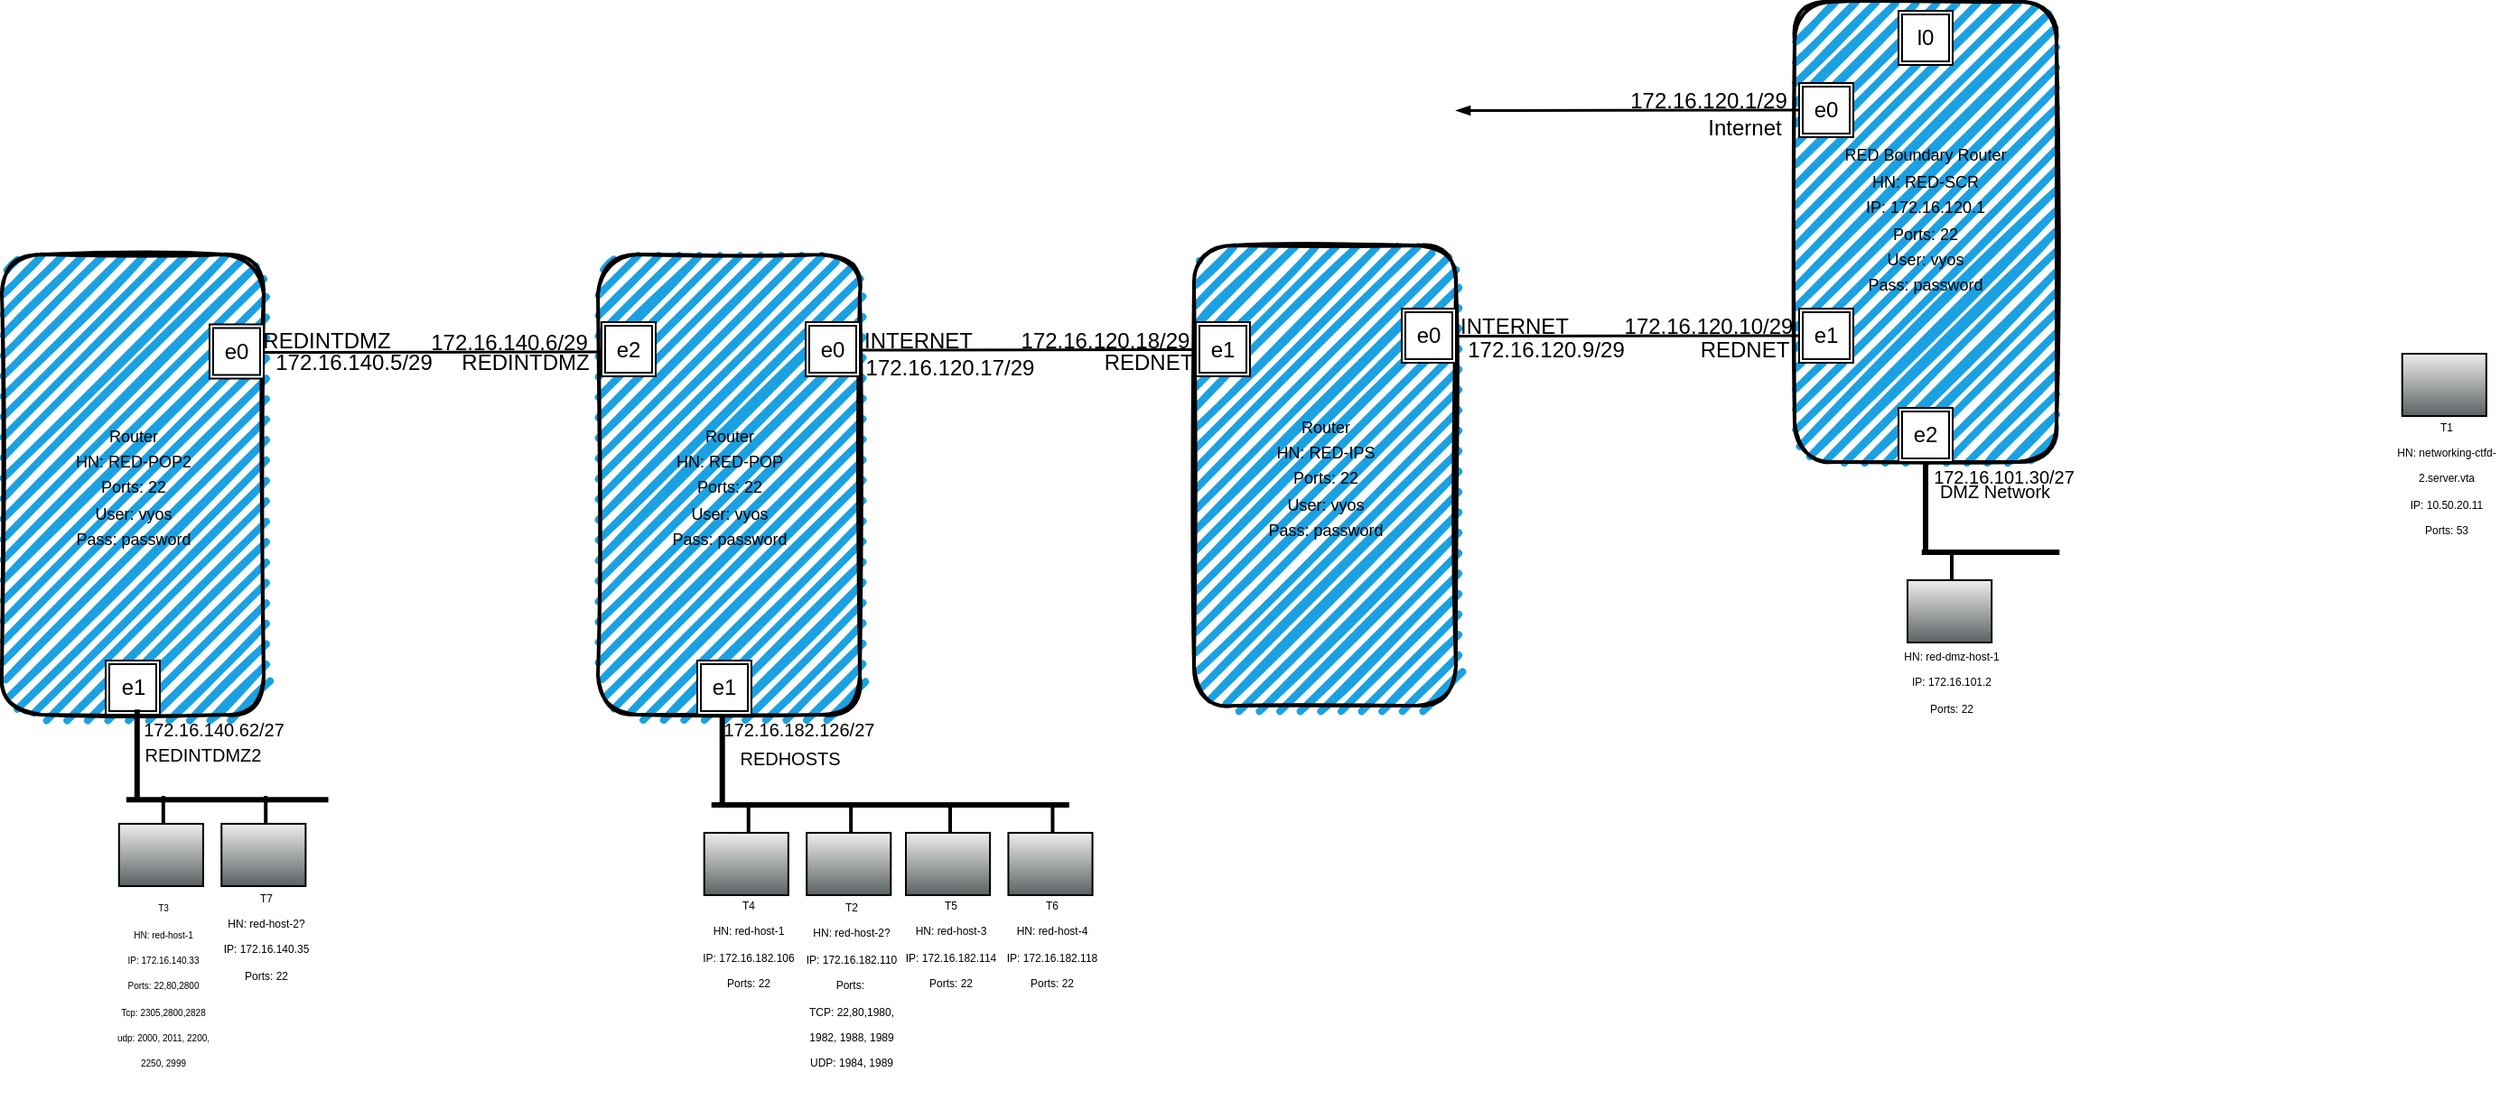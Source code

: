 <mxfile version="28.1.0">
  <diagram name="Page-1" id="_rwPM-7uunxRJzQnY0g6">
    <mxGraphModel dx="2276" dy="763" grid="1" gridSize="10" guides="1" tooltips="1" connect="1" arrows="1" fold="1" page="1" pageScale="1" pageWidth="850" pageHeight="1100" math="0" shadow="0">
      <root>
        <mxCell id="0" />
        <mxCell id="1" parent="0" />
        <mxCell id="rV_EDdplLf0STSpB1xcs-41" value="" style="endArrow=blockThin;html=1;bendable=1;rounded=0;endFill=1;endSize=4;edgeStyle=entityRelationEdgeStyle;startArrow=blockThin;startFill=1;startSize=4;jumpStyle=none;jumpSize=0;targetPerimeterSpacing=15;strokeWidth=1.5;strokeColor=light-dark(#000000,#FEFEFE);exitX=0.196;exitY=0.069;exitDx=0;exitDy=0;exitPerimeter=0;" parent="1" edge="1">
          <mxGeometry width="50" height="50" relative="1" as="geometry">
            <mxPoint x="-190" y="597.73" as="sourcePoint" />
            <mxPoint x="20" y="597.5" as="targetPoint" />
          </mxGeometry>
        </mxCell>
        <mxCell id="rV_EDdplLf0STSpB1xcs-14" value="" style="endArrow=blockThin;html=1;bendable=1;rounded=0;endFill=1;endSize=4;edgeStyle=entityRelationEdgeStyle;startArrow=blockThin;startFill=1;startSize=4;jumpStyle=none;jumpSize=0;targetPerimeterSpacing=15;strokeWidth=1.5;strokeColor=light-dark(#000000,#FEFEFE);exitX=0.196;exitY=0.069;exitDx=0;exitDy=0;exitPerimeter=0;" parent="1" source="rV_EDdplLf0STSpB1xcs-17" edge="1">
          <mxGeometry width="50" height="50" relative="1" as="geometry">
            <mxPoint x="150" y="590.05" as="sourcePoint" />
            <mxPoint x="350" y="589.77" as="targetPoint" />
          </mxGeometry>
        </mxCell>
        <mxCell id="rV_EDdplLf0STSpB1xcs-11" value="" style="endArrow=blockThin;html=1;bendable=1;rounded=0;endFill=1;endSize=4;edgeStyle=entityRelationEdgeStyle;startArrow=blockThin;startFill=1;startSize=4;jumpStyle=none;jumpSize=0;targetPerimeterSpacing=15;strokeWidth=1.5;strokeColor=light-dark(#000000,#FEFEFE);" parent="1" edge="1">
          <mxGeometry width="50" height="50" relative="1" as="geometry">
            <mxPoint x="150" y="465" as="sourcePoint" />
            <mxPoint x="350" y="464.72" as="targetPoint" />
          </mxGeometry>
        </mxCell>
        <mxCell id="rV_EDdplLf0STSpB1xcs-6" value="" style="rounded=1;whiteSpace=wrap;html=1;strokeWidth=2;fillWeight=4;hachureGap=8;hachureAngle=45;fillColor=light-dark(#1BA1E2,#6600CC);sketch=1;rotation=90;" parent="1" vertex="1">
          <mxGeometry x="282.5" y="460" width="255" height="145" as="geometry" />
        </mxCell>
        <mxCell id="rV_EDdplLf0STSpB1xcs-5" value="&lt;font style=&quot;font-size: 9px;&quot;&gt;RED Boundary Router&lt;/font&gt;&lt;div&gt;&lt;font style=&quot;font-size: 9px;&quot;&gt;HN: RED-SCR&lt;/font&gt;&lt;/div&gt;&lt;div&gt;&lt;font style=&quot;font-size: 9px;&quot;&gt;IP: 172.16.120.1&lt;/font&gt;&lt;/div&gt;&lt;div&gt;&lt;font style=&quot;font-size: 9px;&quot;&gt;Ports: 22&lt;/font&gt;&lt;/div&gt;&lt;div&gt;&lt;font style=&quot;font-size: 9px;&quot;&gt;User: vyos&lt;/font&gt;&lt;/div&gt;&lt;div&gt;&lt;font style=&quot;font-size: 9px;&quot;&gt;Pass: password&lt;/font&gt;&lt;/div&gt;" style="text;html=1;align=center;verticalAlign=middle;whiteSpace=wrap;rounded=0;" parent="1" vertex="1">
          <mxGeometry x="360" y="455" width="100" height="140" as="geometry" />
        </mxCell>
        <mxCell id="rV_EDdplLf0STSpB1xcs-7" value="e1" style="shape=ext;double=1;whiteSpace=wrap;html=1;aspect=fixed;" parent="1" vertex="1">
          <mxGeometry x="340" y="575" width="30" height="30" as="geometry" />
        </mxCell>
        <mxCell id="rV_EDdplLf0STSpB1xcs-8" value="e2" style="shape=ext;double=1;whiteSpace=wrap;html=1;aspect=fixed;" parent="1" vertex="1">
          <mxGeometry x="395" y="630" width="30" height="30" as="geometry" />
        </mxCell>
        <mxCell id="rV_EDdplLf0STSpB1xcs-9" value="e0" style="shape=ext;double=1;whiteSpace=wrap;html=1;aspect=fixed;" parent="1" vertex="1">
          <mxGeometry x="340" y="450" width="30" height="30" as="geometry" />
        </mxCell>
        <mxCell id="rV_EDdplLf0STSpB1xcs-10" value="l0" style="shape=ext;double=1;whiteSpace=wrap;html=1;aspect=fixed;" parent="1" vertex="1">
          <mxGeometry x="395" y="410" width="30" height="30" as="geometry" />
        </mxCell>
        <mxCell id="rV_EDdplLf0STSpB1xcs-12" value="172.16.120.1/29" style="text;html=1;align=center;verticalAlign=middle;whiteSpace=wrap;rounded=0;" parent="1" vertex="1">
          <mxGeometry x="240" y="450" width="100" height="20" as="geometry" />
        </mxCell>
        <mxCell id="rV_EDdplLf0STSpB1xcs-13" value="Internet" style="text;html=1;align=center;verticalAlign=middle;whiteSpace=wrap;rounded=0;" parent="1" vertex="1">
          <mxGeometry x="290" y="470" width="40" height="10" as="geometry" />
        </mxCell>
        <mxCell id="rV_EDdplLf0STSpB1xcs-15" value="172.16.120.10/29" style="text;html=1;align=center;verticalAlign=middle;whiteSpace=wrap;rounded=0;" parent="1" vertex="1">
          <mxGeometry x="240" y="575" width="100" height="20" as="geometry" />
        </mxCell>
        <mxCell id="rV_EDdplLf0STSpB1xcs-16" value="172.16.120.9/29" style="text;html=1;align=center;verticalAlign=middle;whiteSpace=wrap;rounded=0;" parent="1" vertex="1">
          <mxGeometry x="150" y="595" width="100" height="5" as="geometry" />
        </mxCell>
        <mxCell id="rV_EDdplLf0STSpB1xcs-17" value="" style="rounded=1;whiteSpace=wrap;html=1;strokeWidth=2;fillWeight=4;hachureGap=8;hachureAngle=45;fillColor=light-dark(#1BA1E2,#6600CC);sketch=1;rotation=90;" parent="1" vertex="1">
          <mxGeometry x="-50" y="595" width="255" height="145" as="geometry" />
        </mxCell>
        <mxCell id="rV_EDdplLf0STSpB1xcs-18" value="e0" style="shape=ext;double=1;whiteSpace=wrap;html=1;aspect=fixed;" parent="1" vertex="1">
          <mxGeometry x="120" y="575" width="30" height="30" as="geometry" />
        </mxCell>
        <mxCell id="rV_EDdplLf0STSpB1xcs-19" value="&lt;font style=&quot;font-size: 9px;&quot;&gt;Router&lt;/font&gt;&lt;div&gt;&lt;font style=&quot;font-size: 9px;&quot;&gt;HN: RED-IPS&lt;/font&gt;&lt;/div&gt;&lt;div&gt;&lt;span style=&quot;font-size: 9px; background-color: transparent; color: light-dark(rgb(0, 0, 0), rgb(255, 255, 255));&quot;&gt;Ports: 22&lt;/span&gt;&lt;/div&gt;&lt;div&gt;&lt;font style=&quot;font-size: 9px;&quot;&gt;User: vyos&lt;/font&gt;&lt;/div&gt;&lt;div&gt;&lt;font style=&quot;font-size: 9px;&quot;&gt;Pass: password&lt;/font&gt;&lt;/div&gt;" style="text;html=1;align=center;verticalAlign=middle;whiteSpace=wrap;rounded=0;" parent="1" vertex="1">
          <mxGeometry x="27.5" y="597.5" width="100" height="140" as="geometry" />
        </mxCell>
        <mxCell id="rV_EDdplLf0STSpB1xcs-22" value="&lt;span style=&quot;font-size: 10px;&quot;&gt;172.16.101.30/27&lt;/span&gt;" style="text;html=1;align=center;verticalAlign=middle;whiteSpace=wrap;rounded=0;rotation=0;" parent="1" vertex="1">
          <mxGeometry x="412.5" y="665" width="80.75" height="5" as="geometry" />
        </mxCell>
        <mxCell id="rV_EDdplLf0STSpB1xcs-31" value="" style="line;strokeWidth=3;direction=south;html=1;" parent="1" vertex="1">
          <mxGeometry x="407.5" y="660" width="5" height="50" as="geometry" />
        </mxCell>
        <mxCell id="rV_EDdplLf0STSpB1xcs-32" value="" style="line;strokeWidth=3;direction=south;html=1;rotation=-90;perimeterSpacing=3;" parent="1" vertex="1">
          <mxGeometry x="442.01" y="671.87" width="8" height="76.25" as="geometry" />
        </mxCell>
        <mxCell id="rV_EDdplLf0STSpB1xcs-34" value="" style="line;strokeWidth=2;direction=south;html=1;rotation=0;" parent="1" vertex="1">
          <mxGeometry x="424" y="710" width="1" height="20" as="geometry" />
        </mxCell>
        <mxCell id="rV_EDdplLf0STSpB1xcs-33" value="" style="shape=mxgraph.networks2.icon;aspect=fixed;fillColor=#EDEDED;strokeColor=#000000;gradientColor=#5B6163;network2IconShadow=1;network2bgFillColor=none;network2Icon=mxgraph.networks2.monitor;network2IconYOffset=-0.009;network2IconW=1;network2IconH=0.742;" parent="1" vertex="1">
          <mxGeometry x="400" y="725.46" width="46.57" height="34.54" as="geometry" />
        </mxCell>
        <mxCell id="rV_EDdplLf0STSpB1xcs-36" value="&lt;span style=&quot;font-size: 10px;&quot;&gt;DMZ Network&lt;/span&gt;" style="text;html=1;align=center;verticalAlign=middle;whiteSpace=wrap;rounded=0;rotation=0;" parent="1" vertex="1">
          <mxGeometry x="407.5" y="673.75" width="80.75" height="5" as="geometry" />
        </mxCell>
        <mxCell id="rV_EDdplLf0STSpB1xcs-38" value="REDNET" style="text;html=1;align=center;verticalAlign=middle;whiteSpace=wrap;rounded=0;" parent="1" vertex="1">
          <mxGeometry x="290" y="592.5" width="40" height="10" as="geometry" />
        </mxCell>
        <mxCell id="rV_EDdplLf0STSpB1xcs-39" value="&lt;font style=&quot;font-size: 6px;&quot;&gt;HN: red-dmz-host-1&lt;/font&gt;&lt;div&gt;&lt;font style=&quot;font-size: 6px;&quot;&gt;IP: 172.16.101.2&lt;/font&gt;&lt;/div&gt;&lt;div&gt;&lt;font style=&quot;font-size: 6px;&quot;&gt;Ports: 22&lt;/font&gt;&lt;/div&gt;" style="text;html=1;align=center;verticalAlign=middle;whiteSpace=wrap;rounded=0;" parent="1" vertex="1">
          <mxGeometry x="396.14" y="760" width="56.72" height="40" as="geometry" />
        </mxCell>
        <mxCell id="rV_EDdplLf0STSpB1xcs-40" value="e1" style="shape=ext;double=1;whiteSpace=wrap;html=1;aspect=fixed;" parent="1" vertex="1">
          <mxGeometry x="6" y="582.5" width="30" height="30" as="geometry" />
        </mxCell>
        <mxCell id="rV_EDdplLf0STSpB1xcs-43" value="172.16.120.18/29" style="text;html=1;align=center;verticalAlign=middle;whiteSpace=wrap;rounded=0;" parent="1" vertex="1">
          <mxGeometry x="-94" y="582.5" width="100" height="20" as="geometry" />
        </mxCell>
        <mxCell id="rV_EDdplLf0STSpB1xcs-44" value="172.16.120.17/29" style="text;html=1;align=center;verticalAlign=middle;whiteSpace=wrap;rounded=0;" parent="1" vertex="1">
          <mxGeometry x="-180" y="600" width="100" height="15" as="geometry" />
        </mxCell>
        <mxCell id="rV_EDdplLf0STSpB1xcs-45" value="REDNET" style="text;html=1;align=center;verticalAlign=middle;whiteSpace=wrap;rounded=0;" parent="1" vertex="1">
          <mxGeometry x="-40" y="600" width="40" height="10" as="geometry" />
        </mxCell>
        <mxCell id="rV_EDdplLf0STSpB1xcs-46" value="" style="rounded=1;whiteSpace=wrap;html=1;strokeWidth=2;fillWeight=4;hachureGap=8;hachureAngle=45;fillColor=light-dark(#1BA1E2,#6600CC);sketch=1;rotation=90;" parent="1" vertex="1">
          <mxGeometry x="-380" y="600" width="255" height="145" as="geometry" />
        </mxCell>
        <mxCell id="rV_EDdplLf0STSpB1xcs-47" value="&lt;font style=&quot;font-size: 9px;&quot;&gt;Router&lt;/font&gt;&lt;div&gt;&lt;font style=&quot;font-size: 9px;&quot;&gt;HN: RED-POP&lt;/font&gt;&lt;/div&gt;&lt;div&gt;&lt;span style=&quot;font-size: 9px; background-color: transparent; color: light-dark(rgb(0, 0, 0), rgb(255, 255, 255));&quot;&gt;Ports: 22&lt;/span&gt;&lt;/div&gt;&lt;div&gt;&lt;font style=&quot;font-size: 9px;&quot;&gt;User: vyos&lt;/font&gt;&lt;/div&gt;&lt;div&gt;&lt;font style=&quot;font-size: 9px;&quot;&gt;Pass: password&lt;/font&gt;&lt;/div&gt;" style="text;html=1;align=center;verticalAlign=middle;whiteSpace=wrap;rounded=0;" parent="1" vertex="1">
          <mxGeometry x="-302.5" y="602.5" width="100" height="140" as="geometry" />
        </mxCell>
        <mxCell id="rV_EDdplLf0STSpB1xcs-48" value="e0" style="shape=ext;double=1;whiteSpace=wrap;html=1;aspect=fixed;" parent="1" vertex="1">
          <mxGeometry x="-210" y="582.5" width="30" height="30" as="geometry" />
        </mxCell>
        <mxCell id="rV_EDdplLf0STSpB1xcs-49" value="INTERNET" style="text;html=1;align=center;verticalAlign=middle;whiteSpace=wrap;rounded=0;" parent="1" vertex="1">
          <mxGeometry x="160" y="580" width="45" height="10" as="geometry" />
        </mxCell>
        <mxCell id="rV_EDdplLf0STSpB1xcs-66" value="" style="endArrow=blockThin;html=1;bendable=1;rounded=0;endFill=1;endSize=4;edgeStyle=entityRelationEdgeStyle;startArrow=blockThin;startFill=1;startSize=4;jumpStyle=none;jumpSize=0;targetPerimeterSpacing=15;strokeWidth=1.5;strokeColor=light-dark(#000000,#FEFEFE);exitX=0.196;exitY=0.069;exitDx=0;exitDy=0;exitPerimeter=0;" parent="1" edge="1">
          <mxGeometry width="50" height="50" relative="1" as="geometry">
            <mxPoint x="-520" y="598.98" as="sourcePoint" />
            <mxPoint x="-310" y="598.75" as="targetPoint" />
          </mxGeometry>
        </mxCell>
        <mxCell id="rV_EDdplLf0STSpB1xcs-50" value="INTERNET" style="text;html=1;align=center;verticalAlign=middle;whiteSpace=wrap;rounded=0;" parent="1" vertex="1">
          <mxGeometry x="-170" y="587.5" width="45" height="10" as="geometry" />
        </mxCell>
        <mxCell id="rV_EDdplLf0STSpB1xcs-51" value="e2" style="shape=ext;double=1;whiteSpace=wrap;html=1;aspect=fixed;" parent="1" vertex="1">
          <mxGeometry x="-323" y="582.5" width="30" height="30" as="geometry" />
        </mxCell>
        <mxCell id="rV_EDdplLf0STSpB1xcs-52" value="e1" style="shape=ext;double=1;whiteSpace=wrap;html=1;aspect=fixed;" parent="1" vertex="1">
          <mxGeometry x="-270" y="770" width="30" height="30" as="geometry" />
        </mxCell>
        <mxCell id="rV_EDdplLf0STSpB1xcs-59" value="&lt;span style=&quot;font-size: 10px;&quot;&gt;172.16.182.126/27&lt;/span&gt;" style="text;html=1;align=center;verticalAlign=middle;whiteSpace=wrap;rounded=0;rotation=0;" parent="1" vertex="1">
          <mxGeometry x="-253.64" y="805" width="80.75" height="5" as="geometry" />
        </mxCell>
        <mxCell id="rV_EDdplLf0STSpB1xcs-60" value="" style="line;strokeWidth=3;direction=south;html=1;" parent="1" vertex="1">
          <mxGeometry x="-258.64" y="800" width="5" height="50" as="geometry" />
        </mxCell>
        <mxCell id="rV_EDdplLf0STSpB1xcs-61" value="" style="line;strokeWidth=3;direction=south;html=1;rotation=-90;perimeterSpacing=3;" parent="1" vertex="1">
          <mxGeometry x="-167.13" y="750.98" width="8" height="198.02" as="geometry" />
        </mxCell>
        <mxCell id="rV_EDdplLf0STSpB1xcs-62" value="" style="line;strokeWidth=2;direction=south;html=1;rotation=0;" parent="1" vertex="1">
          <mxGeometry x="-242.14" y="850" width="1" height="20" as="geometry" />
        </mxCell>
        <mxCell id="rV_EDdplLf0STSpB1xcs-63" value="" style="shape=mxgraph.networks2.icon;aspect=fixed;fillColor=#EDEDED;strokeColor=#000000;gradientColor=#5B6163;network2IconShadow=1;network2bgFillColor=none;network2Icon=mxgraph.networks2.monitor;network2IconYOffset=-0.009;network2IconW=1;network2IconH=0.742;" parent="1" vertex="1">
          <mxGeometry x="-266.14" y="865.46" width="46.57" height="34.54" as="geometry" />
        </mxCell>
        <mxCell id="rV_EDdplLf0STSpB1xcs-64" value="&lt;span style=&quot;font-size: 10px;&quot;&gt;REDHOSTS&lt;/span&gt;" style="text;html=1;align=center;verticalAlign=middle;whiteSpace=wrap;rounded=0;rotation=0;" parent="1" vertex="1">
          <mxGeometry x="-258.64" y="820" width="80.75" height="7.5" as="geometry" />
        </mxCell>
        <mxCell id="rV_EDdplLf0STSpB1xcs-65" value="&lt;div&gt;&lt;font style=&quot;font-size: 6px;&quot;&gt;T4&lt;/font&gt;&lt;/div&gt;&lt;font style=&quot;font-size: 6px;&quot;&gt;HN: red-host-1&lt;/font&gt;&lt;div&gt;&lt;font style=&quot;font-size: 6px;&quot;&gt;IP: 172.16.182.106&lt;/font&gt;&lt;/div&gt;&lt;div&gt;&lt;font style=&quot;font-size: 6px;&quot;&gt;Ports: 22&lt;/font&gt;&lt;/div&gt;" style="text;html=1;align=center;verticalAlign=middle;whiteSpace=wrap;rounded=0;" parent="1" vertex="1">
          <mxGeometry x="-270" y="900" width="56.72" height="50" as="geometry" />
        </mxCell>
        <mxCell id="rV_EDdplLf0STSpB1xcs-67" value="172.16.140.6/29" style="text;html=1;align=center;verticalAlign=middle;whiteSpace=wrap;rounded=0;" parent="1" vertex="1">
          <mxGeometry x="-424" y="583.75" width="100" height="20" as="geometry" />
        </mxCell>
        <mxCell id="rV_EDdplLf0STSpB1xcs-68" value="REDINTDMZ" style="text;html=1;align=center;verticalAlign=middle;whiteSpace=wrap;rounded=0;" parent="1" vertex="1">
          <mxGeometry x="-390" y="600" width="50" height="10" as="geometry" />
        </mxCell>
        <mxCell id="rV_EDdplLf0STSpB1xcs-69" value="" style="line;strokeWidth=2;direction=south;html=1;rotation=0;" parent="1" vertex="1">
          <mxGeometry x="-185.42" y="850" width="1" height="20" as="geometry" />
        </mxCell>
        <mxCell id="rV_EDdplLf0STSpB1xcs-70" value="" style="shape=mxgraph.networks2.icon;aspect=fixed;fillColor=#EDEDED;strokeColor=#000000;gradientColor=#5B6163;network2IconShadow=1;network2bgFillColor=none;network2Icon=mxgraph.networks2.monitor;network2IconYOffset=-0.009;network2IconW=1;network2IconH=0.742;" parent="1" vertex="1">
          <mxGeometry x="-209.42" y="865.46" width="46.57" height="34.54" as="geometry" />
        </mxCell>
        <mxCell id="rV_EDdplLf0STSpB1xcs-71" value="&lt;div&gt;&lt;font style=&quot;font-size: 6px;&quot;&gt;T2&lt;/font&gt;&lt;/div&gt;&lt;font style=&quot;font-size: 6px;&quot;&gt;HN: red-host-2?&lt;/font&gt;&lt;div&gt;&lt;font style=&quot;font-size: 6px;&quot;&gt;IP: 172.16.182.110&lt;/font&gt;&lt;/div&gt;&lt;div&gt;&lt;font style=&quot;font-size: 6px;&quot;&gt;Ports:&amp;nbsp;&lt;/font&gt;&lt;/div&gt;&lt;div&gt;&lt;font style=&quot;font-size: 6px;&quot;&gt;TCP: 22,80,1980, 1982, 1988, 1989&lt;/font&gt;&lt;/div&gt;&lt;div&gt;&lt;font style=&quot;font-size: 6px;&quot;&gt;UDP: 1984, 1989&lt;/font&gt;&lt;/div&gt;&lt;div&gt;&lt;font style=&quot;font-size: 6px;&quot;&gt;&lt;br&gt;&lt;/font&gt;&lt;/div&gt;" style="text;html=1;align=center;verticalAlign=middle;whiteSpace=wrap;rounded=0;" parent="1" vertex="1">
          <mxGeometry x="-213.28" y="900" width="56.72" height="110" as="geometry" />
        </mxCell>
        <mxCell id="rV_EDdplLf0STSpB1xcs-72" value="" style="line;strokeWidth=2;direction=south;html=1;rotation=0;" parent="1" vertex="1">
          <mxGeometry x="-130.5" y="850" width="1" height="20" as="geometry" />
        </mxCell>
        <mxCell id="rV_EDdplLf0STSpB1xcs-73" value="" style="shape=mxgraph.networks2.icon;aspect=fixed;fillColor=#EDEDED;strokeColor=#000000;gradientColor=#5B6163;network2IconShadow=1;network2bgFillColor=none;network2Icon=mxgraph.networks2.monitor;network2IconYOffset=-0.009;network2IconW=1;network2IconH=0.742;" parent="1" vertex="1">
          <mxGeometry x="-154.5" y="865.46" width="46.57" height="34.54" as="geometry" />
        </mxCell>
        <mxCell id="rV_EDdplLf0STSpB1xcs-74" value="&lt;div&gt;&lt;font style=&quot;font-size: 6px;&quot;&gt;T5&lt;/font&gt;&lt;/div&gt;&lt;font style=&quot;font-size: 6px;&quot;&gt;HN: red-host-3&lt;/font&gt;&lt;div&gt;&lt;font style=&quot;font-size: 6px;&quot;&gt;IP: 172.16.182.114&lt;/font&gt;&lt;/div&gt;&lt;div&gt;&lt;font style=&quot;font-size: 6px;&quot;&gt;Ports: 22&lt;/font&gt;&lt;/div&gt;" style="text;html=1;align=center;verticalAlign=middle;whiteSpace=wrap;rounded=0;" parent="1" vertex="1">
          <mxGeometry x="-158.36" y="900" width="56.72" height="50" as="geometry" />
        </mxCell>
        <mxCell id="rV_EDdplLf0STSpB1xcs-75" value="" style="line;strokeWidth=2;direction=south;html=1;rotation=0;" parent="1" vertex="1">
          <mxGeometry x="-73.78" y="850" width="1" height="20" as="geometry" />
        </mxCell>
        <mxCell id="rV_EDdplLf0STSpB1xcs-76" value="" style="shape=mxgraph.networks2.icon;aspect=fixed;fillColor=#EDEDED;strokeColor=#000000;gradientColor=#5B6163;network2IconShadow=1;network2bgFillColor=none;network2Icon=mxgraph.networks2.monitor;network2IconYOffset=-0.009;network2IconW=1;network2IconH=0.742;" parent="1" vertex="1">
          <mxGeometry x="-97.78" y="865.46" width="46.57" height="34.54" as="geometry" />
        </mxCell>
        <mxCell id="rV_EDdplLf0STSpB1xcs-77" value="&lt;div&gt;&lt;font style=&quot;font-size: 6px;&quot;&gt;T6&lt;/font&gt;&lt;/div&gt;&lt;font style=&quot;font-size: 6px;&quot;&gt;HN: red-host-4&lt;/font&gt;&lt;div&gt;&lt;font style=&quot;font-size: 6px;&quot;&gt;IP: 172.16.182.118&lt;/font&gt;&lt;/div&gt;&lt;div&gt;&lt;font style=&quot;font-size: 6px;&quot;&gt;Ports: 22&lt;/font&gt;&lt;/div&gt;" style="text;html=1;align=center;verticalAlign=middle;whiteSpace=wrap;rounded=0;" parent="1" vertex="1">
          <mxGeometry x="-101.64" y="900" width="56.72" height="50" as="geometry" />
        </mxCell>
        <mxCell id="9NE6xN3h0LuDKKkdftEm-3" value="172.16.140.5/29" style="text;html=1;align=center;verticalAlign=middle;whiteSpace=wrap;rounded=0;" parent="1" vertex="1">
          <mxGeometry x="-510" y="595" width="100" height="20" as="geometry" />
        </mxCell>
        <mxCell id="9NE6xN3h0LuDKKkdftEm-4" value="" style="rounded=1;whiteSpace=wrap;html=1;strokeWidth=2;fillWeight=4;hachureGap=8;hachureAngle=45;fillColor=light-dark(#1BA1E2,#6600CC);sketch=1;rotation=90;" parent="1" vertex="1">
          <mxGeometry x="-710" y="600" width="255" height="145" as="geometry" />
        </mxCell>
        <mxCell id="9NE6xN3h0LuDKKkdftEm-5" value="&lt;font style=&quot;font-size: 9px;&quot;&gt;Router&lt;/font&gt;&lt;div&gt;&lt;font style=&quot;font-size: 9px;&quot;&gt;HN: RED-POP2&lt;/font&gt;&lt;/div&gt;&lt;div&gt;&lt;span style=&quot;font-size: 9px; background-color: transparent; color: light-dark(rgb(0, 0, 0), rgb(255, 255, 255));&quot;&gt;Ports: 22&lt;/span&gt;&lt;/div&gt;&lt;div&gt;&lt;font style=&quot;font-size: 9px;&quot;&gt;User: vyos&lt;/font&gt;&lt;/div&gt;&lt;div&gt;&lt;font style=&quot;font-size: 9px;&quot;&gt;Pass: password&lt;/font&gt;&lt;/div&gt;" style="text;html=1;align=center;verticalAlign=middle;whiteSpace=wrap;rounded=0;" parent="1" vertex="1">
          <mxGeometry x="-632.5" y="602.5" width="100" height="140" as="geometry" />
        </mxCell>
        <mxCell id="9NE6xN3h0LuDKKkdftEm-6" value="e0" style="shape=ext;double=1;whiteSpace=wrap;html=1;aspect=fixed;" parent="1" vertex="1">
          <mxGeometry x="-540" y="583.75" width="30" height="30" as="geometry" />
        </mxCell>
        <mxCell id="9NE6xN3h0LuDKKkdftEm-7" value="REDINTDMZ" style="text;html=1;align=center;verticalAlign=middle;whiteSpace=wrap;rounded=0;" parent="1" vertex="1">
          <mxGeometry x="-500" y="587.5" width="50" height="10" as="geometry" />
        </mxCell>
        <mxCell id="9NE6xN3h0LuDKKkdftEm-8" value="e1" style="shape=ext;double=1;whiteSpace=wrap;html=1;aspect=fixed;" parent="1" vertex="1">
          <mxGeometry x="-597.5" y="770" width="30" height="30" as="geometry" />
        </mxCell>
        <mxCell id="9NE6xN3h0LuDKKkdftEm-9" value="&lt;span style=&quot;font-size: 10px;&quot;&gt;172.16.140.62/27&lt;/span&gt;" style="text;html=1;align=center;verticalAlign=middle;whiteSpace=wrap;rounded=0;rotation=0;" parent="1" vertex="1">
          <mxGeometry x="-577.61" y="805" width="80.75" height="5" as="geometry" />
        </mxCell>
        <mxCell id="9NE6xN3h0LuDKKkdftEm-10" value="" style="line;strokeWidth=2;direction=south;html=1;rotation=0;" parent="1" vertex="1">
          <mxGeometry x="-566.1" y="845" width="1" height="20" as="geometry" />
        </mxCell>
        <mxCell id="9NE6xN3h0LuDKKkdftEm-11" value="" style="shape=mxgraph.networks2.icon;aspect=fixed;fillColor=#EDEDED;strokeColor=#000000;gradientColor=#5B6163;network2IconShadow=1;network2bgFillColor=none;network2Icon=mxgraph.networks2.monitor;network2IconYOffset=-0.009;network2IconW=1;network2IconH=0.742;" parent="1" vertex="1">
          <mxGeometry x="-590.1" y="860.46" width="46.57" height="34.54" as="geometry" />
        </mxCell>
        <mxCell id="9NE6xN3h0LuDKKkdftEm-12" value="&lt;span style=&quot;font-size: 10px;&quot;&gt;REDINTDMZ2&lt;/span&gt;" style="text;html=1;align=center;verticalAlign=middle;whiteSpace=wrap;rounded=0;rotation=0;" parent="1" vertex="1">
          <mxGeometry x="-584.03" y="818.39" width="80.75" height="7.5" as="geometry" />
        </mxCell>
        <mxCell id="9NE6xN3h0LuDKKkdftEm-13" value="&lt;div&gt;&lt;font style=&quot;font-size: 5px;&quot;&gt;T3&lt;/font&gt;&lt;/div&gt;&lt;font style=&quot;font-size: 5px;&quot;&gt;HN: red-host-1&lt;/font&gt;&lt;div&gt;&lt;font style=&quot;font-size: 5px;&quot;&gt;IP: 172.16.140.33&lt;/font&gt;&lt;/div&gt;&lt;div&gt;&lt;font style=&quot;font-size: 5px;&quot;&gt;Ports: 22,80,2800&lt;/font&gt;&lt;/div&gt;&lt;div&gt;&lt;font style=&quot;font-size: 5px;&quot;&gt;&lt;font style=&quot;&quot;&gt;Tcp:&lt;/font&gt;&lt;font style=&quot;&quot;&gt; 2305,2800,2828&lt;/font&gt;&lt;/font&gt;&lt;/div&gt;&lt;div&gt;&lt;font style=&quot;&quot;&gt;&lt;font style=&quot;font-size: 5px;&quot;&gt;udp: 2000, 2011, 2200, 2250, 2999&lt;/font&gt;&lt;/font&gt;&lt;/div&gt;" style="text;html=1;align=center;verticalAlign=middle;whiteSpace=wrap;rounded=0;" parent="1" vertex="1">
          <mxGeometry x="-593.96" y="895" width="56.72" height="105" as="geometry" />
        </mxCell>
        <mxCell id="9NE6xN3h0LuDKKkdftEm-14" value="" style="line;strokeWidth=2;direction=south;html=1;rotation=0;" parent="1" vertex="1">
          <mxGeometry x="-509.38" y="845" width="1" height="20" as="geometry" />
        </mxCell>
        <mxCell id="9NE6xN3h0LuDKKkdftEm-15" value="" style="shape=mxgraph.networks2.icon;aspect=fixed;fillColor=#EDEDED;strokeColor=#000000;gradientColor=#5B6163;network2IconShadow=1;network2bgFillColor=none;network2Icon=mxgraph.networks2.monitor;network2IconYOffset=-0.009;network2IconW=1;network2IconH=0.742;" parent="1" vertex="1">
          <mxGeometry x="-533.38" y="860.46" width="46.57" height="34.54" as="geometry" />
        </mxCell>
        <mxCell id="9NE6xN3h0LuDKKkdftEm-16" value="&lt;div&gt;&lt;font style=&quot;font-size: 6px;&quot;&gt;T7&lt;/font&gt;&lt;/div&gt;&lt;font style=&quot;font-size: 6px;&quot;&gt;HN: red-host-2?&lt;/font&gt;&lt;div&gt;&lt;font style=&quot;font-size: 6px;&quot;&gt;IP: 172.16.140.35&lt;/font&gt;&lt;/div&gt;&lt;div&gt;&lt;font style=&quot;font-size: 6px;&quot;&gt;Ports: 22&lt;/font&gt;&lt;/div&gt;&lt;div&gt;&lt;font style=&quot;font-size: 6px;&quot;&gt;&lt;br&gt;&lt;/font&gt;&lt;/div&gt;" style="text;html=1;align=center;verticalAlign=middle;whiteSpace=wrap;rounded=0;" parent="1" vertex="1">
          <mxGeometry x="-537.24" y="895" width="56.72" height="65" as="geometry" />
        </mxCell>
        <mxCell id="9NE6xN3h0LuDKKkdftEm-17" value="" style="line;strokeWidth=3;direction=south;html=1;" parent="1" vertex="1">
          <mxGeometry x="-582.61" y="797.14" width="5" height="50" as="geometry" />
        </mxCell>
        <mxCell id="9NE6xN3h0LuDKKkdftEm-18" value="" style="line;strokeWidth=3;direction=south;html=1;rotation=-90;perimeterSpacing=3;" parent="1" vertex="1">
          <mxGeometry x="-534.17" y="791.19" width="8" height="111.88" as="geometry" />
        </mxCell>
        <mxCell id="NUr2wXwa7sHBsrDPbHHv-1" value="" style="shape=mxgraph.networks2.icon;aspect=fixed;fillColor=#EDEDED;strokeColor=#000000;gradientColor=#5B6163;network2IconShadow=1;network2bgFillColor=none;network2Icon=mxgraph.networks2.monitor;network2IconYOffset=-0.009;network2IconW=1;network2IconH=0.742;" vertex="1" parent="1">
          <mxGeometry x="673.86" y="600" width="46.57" height="34.54" as="geometry" />
        </mxCell>
        <mxCell id="NUr2wXwa7sHBsrDPbHHv-2" value="&lt;div&gt;&lt;font style=&quot;font-size: 6px;&quot;&gt;T1&lt;/font&gt;&lt;/div&gt;&lt;font style=&quot;font-size: 6px;&quot;&gt;HN: networking-ctfd-2.server.vta&lt;/font&gt;&lt;div&gt;&lt;font style=&quot;font-size: 6px;&quot;&gt;IP: 10.50.20.11&lt;/font&gt;&lt;/div&gt;&lt;div&gt;&lt;font style=&quot;font-size: 6px;&quot;&gt;Ports: 53&lt;/font&gt;&lt;/div&gt;" style="text;html=1;align=center;verticalAlign=middle;whiteSpace=wrap;rounded=0;" vertex="1" parent="1">
          <mxGeometry x="670" y="634.54" width="56.72" height="65.46" as="geometry" />
        </mxCell>
      </root>
    </mxGraphModel>
  </diagram>
</mxfile>
